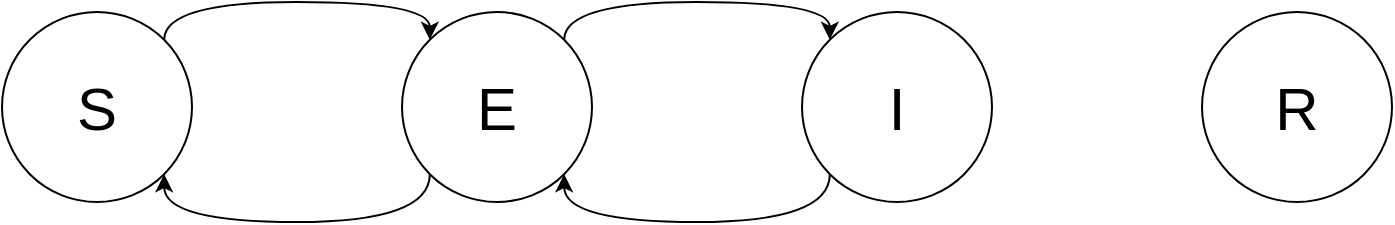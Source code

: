 <mxfile version="22.1.11" type="github">
  <diagram name="ページ1" id="X-mkaiCdUi-jA9PYHvWx">
    <mxGraphModel dx="1365" dy="808" grid="1" gridSize="10" guides="1" tooltips="1" connect="1" arrows="1" fold="1" page="1" pageScale="1" pageWidth="980" pageHeight="690" math="0" shadow="0">
      <root>
        <mxCell id="0" />
        <mxCell id="1" parent="0" />
        <mxCell id="CvRN-rh_fGH2hhCfYfcq-12" style="edgeStyle=orthogonalEdgeStyle;rounded=0;orthogonalLoop=1;jettySize=auto;html=1;exitX=1;exitY=0;exitDx=0;exitDy=0;entryX=0;entryY=0;entryDx=0;entryDy=0;curved=1;" edge="1" parent="1" source="CvRN-rh_fGH2hhCfYfcq-2" target="CvRN-rh_fGH2hhCfYfcq-4">
          <mxGeometry relative="1" as="geometry">
            <Array as="points">
              <mxPoint x="191" y="300" />
              <mxPoint x="324" y="300" />
            </Array>
          </mxGeometry>
        </mxCell>
        <mxCell id="CvRN-rh_fGH2hhCfYfcq-13" style="edgeStyle=orthogonalEdgeStyle;rounded=0;orthogonalLoop=1;jettySize=auto;html=1;exitX=0;exitY=1;exitDx=0;exitDy=0;entryX=1;entryY=1;entryDx=0;entryDy=0;curved=1;" edge="1" parent="1" source="CvRN-rh_fGH2hhCfYfcq-4" target="CvRN-rh_fGH2hhCfYfcq-2">
          <mxGeometry relative="1" as="geometry">
            <Array as="points">
              <mxPoint x="324" y="410" />
              <mxPoint x="191" y="410" />
            </Array>
          </mxGeometry>
        </mxCell>
        <mxCell id="CvRN-rh_fGH2hhCfYfcq-2" value="&lt;font style=&quot;font-size: 30px;&quot;&gt;S&lt;/font&gt;" style="ellipse;whiteSpace=wrap;html=1;aspect=fixed;" vertex="1" parent="1">
          <mxGeometry x="110" y="305" width="95" height="95" as="geometry" />
        </mxCell>
        <mxCell id="CvRN-rh_fGH2hhCfYfcq-14" style="edgeStyle=orthogonalEdgeStyle;rounded=0;orthogonalLoop=1;jettySize=auto;html=1;exitX=1;exitY=0;exitDx=0;exitDy=0;entryX=0;entryY=0;entryDx=0;entryDy=0;curved=1;" edge="1" parent="1" source="CvRN-rh_fGH2hhCfYfcq-4" target="CvRN-rh_fGH2hhCfYfcq-5">
          <mxGeometry relative="1" as="geometry">
            <Array as="points">
              <mxPoint x="391" y="300" />
              <mxPoint x="524" y="300" />
            </Array>
          </mxGeometry>
        </mxCell>
        <mxCell id="CvRN-rh_fGH2hhCfYfcq-15" style="edgeStyle=orthogonalEdgeStyle;rounded=0;orthogonalLoop=1;jettySize=auto;html=1;exitX=0;exitY=1;exitDx=0;exitDy=0;entryX=1;entryY=1;entryDx=0;entryDy=0;curved=1;" edge="1" parent="1" source="CvRN-rh_fGH2hhCfYfcq-5" target="CvRN-rh_fGH2hhCfYfcq-4">
          <mxGeometry relative="1" as="geometry">
            <Array as="points">
              <mxPoint x="524" y="410" />
              <mxPoint x="391" y="410" />
            </Array>
          </mxGeometry>
        </mxCell>
        <mxCell id="CvRN-rh_fGH2hhCfYfcq-4" value="&lt;span style=&quot;font-size: 30px;&quot;&gt;E&lt;/span&gt;" style="ellipse;whiteSpace=wrap;html=1;aspect=fixed;" vertex="1" parent="1">
          <mxGeometry x="310" y="305" width="95" height="95" as="geometry" />
        </mxCell>
        <mxCell id="CvRN-rh_fGH2hhCfYfcq-5" value="&lt;span style=&quot;font-size: 30px;&quot;&gt;I&lt;/span&gt;" style="ellipse;whiteSpace=wrap;html=1;aspect=fixed;" vertex="1" parent="1">
          <mxGeometry x="510" y="305" width="95" height="95" as="geometry" />
        </mxCell>
        <mxCell id="CvRN-rh_fGH2hhCfYfcq-6" value="&lt;span style=&quot;font-size: 30px;&quot;&gt;R&lt;/span&gt;" style="ellipse;whiteSpace=wrap;html=1;aspect=fixed;" vertex="1" parent="1">
          <mxGeometry x="710" y="305" width="95" height="95" as="geometry" />
        </mxCell>
      </root>
    </mxGraphModel>
  </diagram>
</mxfile>

